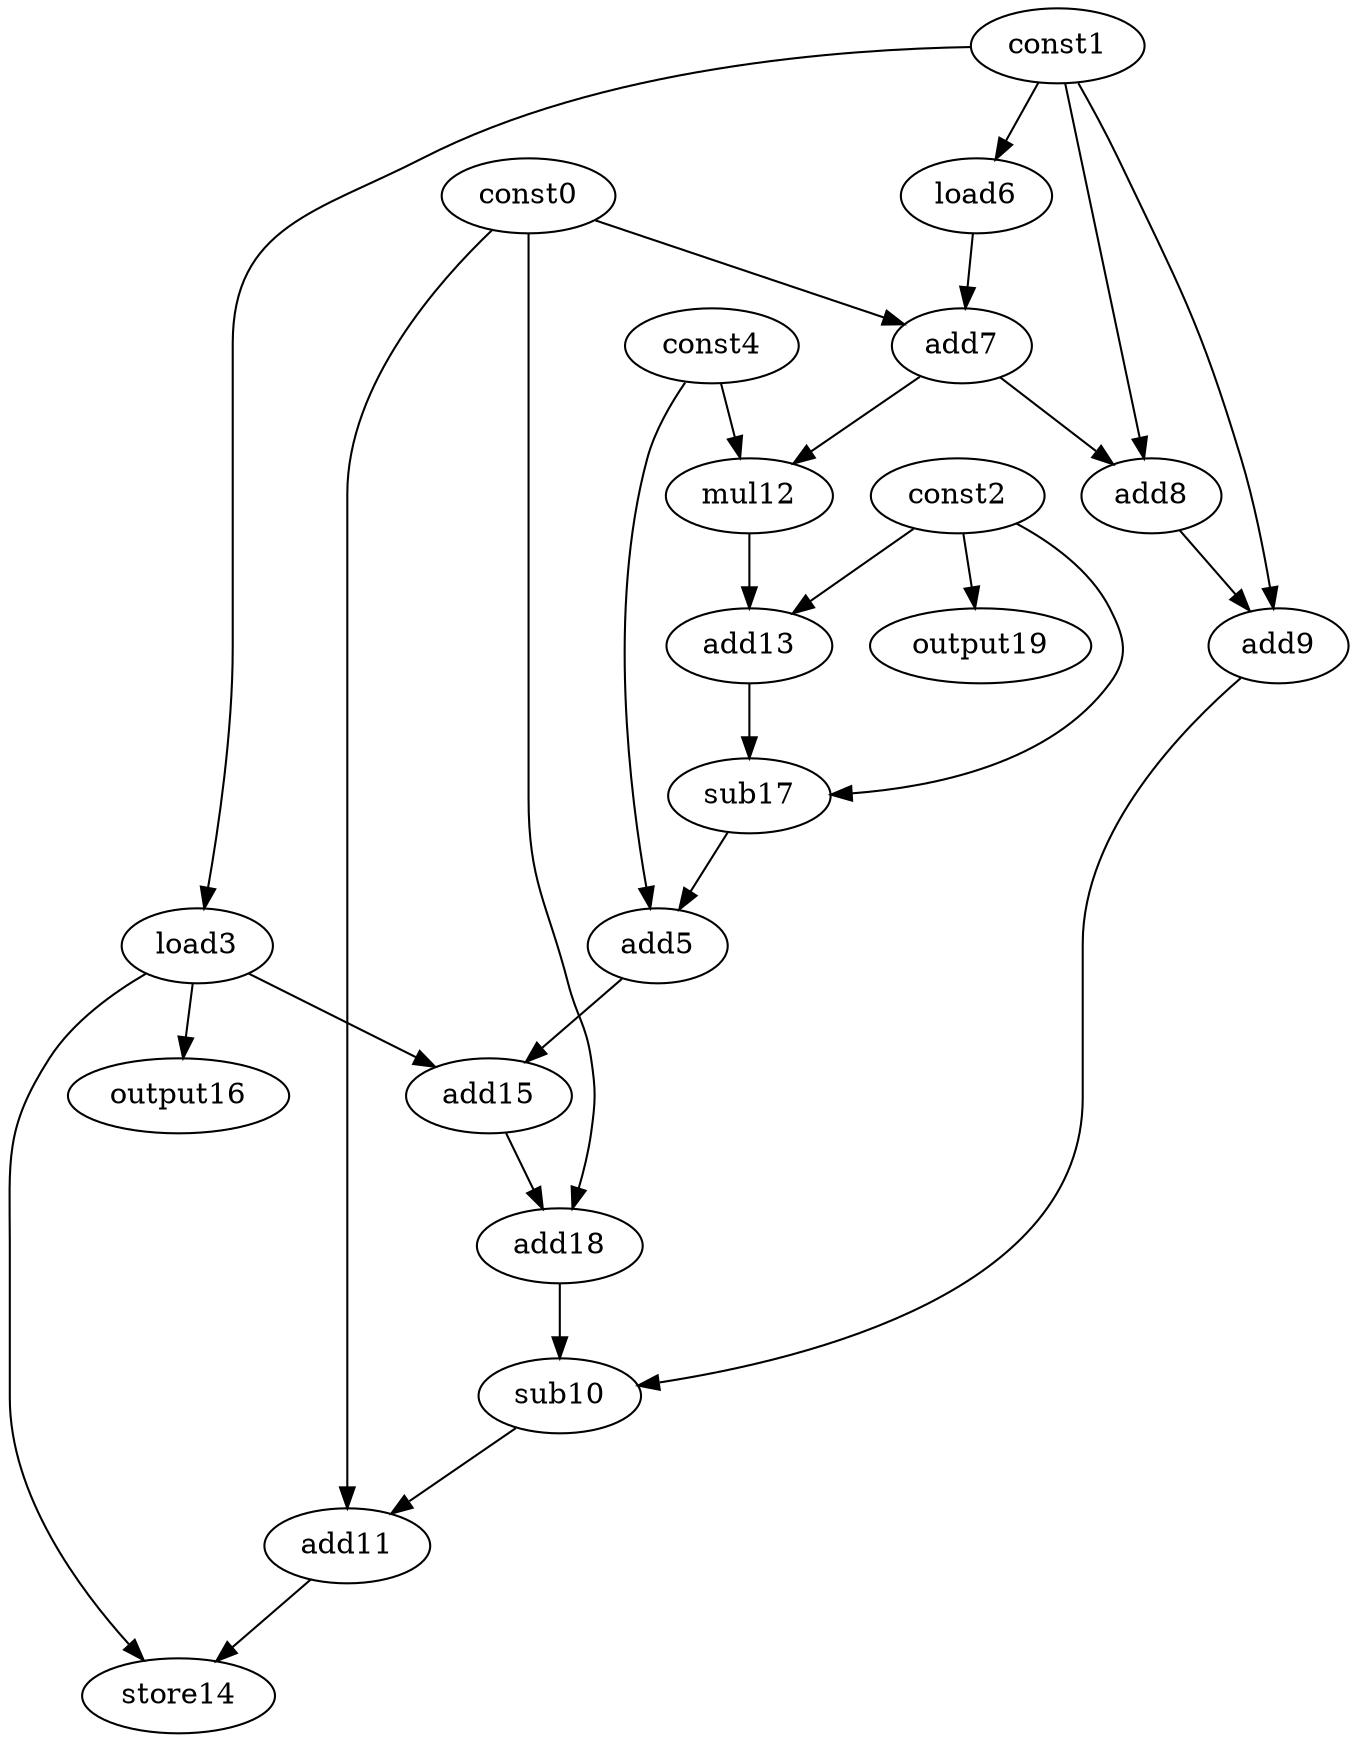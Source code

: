 digraph G { 
const0[opcode=const]; 
const1[opcode=const]; 
const2[opcode=const]; 
load3[opcode=load]; 
const4[opcode=const]; 
add5[opcode=add]; 
load6[opcode=load]; 
add7[opcode=add]; 
add8[opcode=add]; 
add9[opcode=add]; 
sub10[opcode=sub]; 
add11[opcode=add]; 
mul12[opcode=mul]; 
add13[opcode=add]; 
store14[opcode=store]; 
add15[opcode=add]; 
output16[opcode=output]; 
sub17[opcode=sub]; 
add18[opcode=add]; 
output19[opcode=output]; 
const1->load3[operand=0];
const1->load6[operand=0];
const2->output19[operand=0];
const0->add7[operand=0];
load6->add7[operand=1];
load3->output16[operand=0];
add7->add8[operand=0];
const1->add8[operand=1];
add7->mul12[operand=0];
const4->mul12[operand=1];
add8->add9[operand=0];
const1->add9[operand=1];
const2->add13[operand=0];
mul12->add13[operand=1];
const2->sub17[operand=0];
add13->sub17[operand=1];
sub17->add5[operand=0];
const4->add5[operand=1];
load3->add15[operand=0];
add5->add15[operand=1];
add15->add18[operand=0];
const0->add18[operand=1];
add9->sub10[operand=0];
add18->sub10[operand=1];
const0->add11[operand=0];
sub10->add11[operand=1];
add11->store14[operand=0];
load3->store14[operand=1];
}

